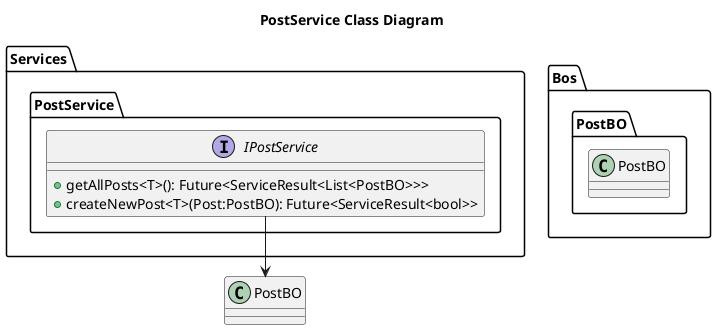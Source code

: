 @startuml PostService Class Diagram

Title PostService Class Diagram 
package Services{
    package PostService{
        Interface IPostService{
            + getAllPosts<T>(): Future<ServiceResult<List<PostBO>>>
            + createNewPost<T>(Post:PostBO): Future<ServiceResult<bool>>
        }
    }
}

package Bos{
    package PostBO{
        class PostBO{
        }
        
    }
}

IPostService --> PostBO

newpage
package pages{
    package LandingScreen{
        class LandingScreenVM{
            + fetchAllPosts(): Future<void>
        }
    }
}

Title PostService Class Diagram 
package Services{
    package PostService{
        Interface IPostService{
            + getAllPosts<T>(): Future<ServiceResult<List<PostBO>>>
        }
    }
}


LandingScreenVM --> IPostService

newpage
package Pages{
    package PostCreationScreen{
        class PostCreationScreenVM{
            + onClickCreateNewPost(): Future<void>
        }
    }
}

package Services{
    package PostService{
        Interface IPostService{
            + createNewPost<T>(Post:PostBO): Future<ServiceResult<bool>>
        }
    }
}

PostCreationScreenVM --> IPostService
@enduml